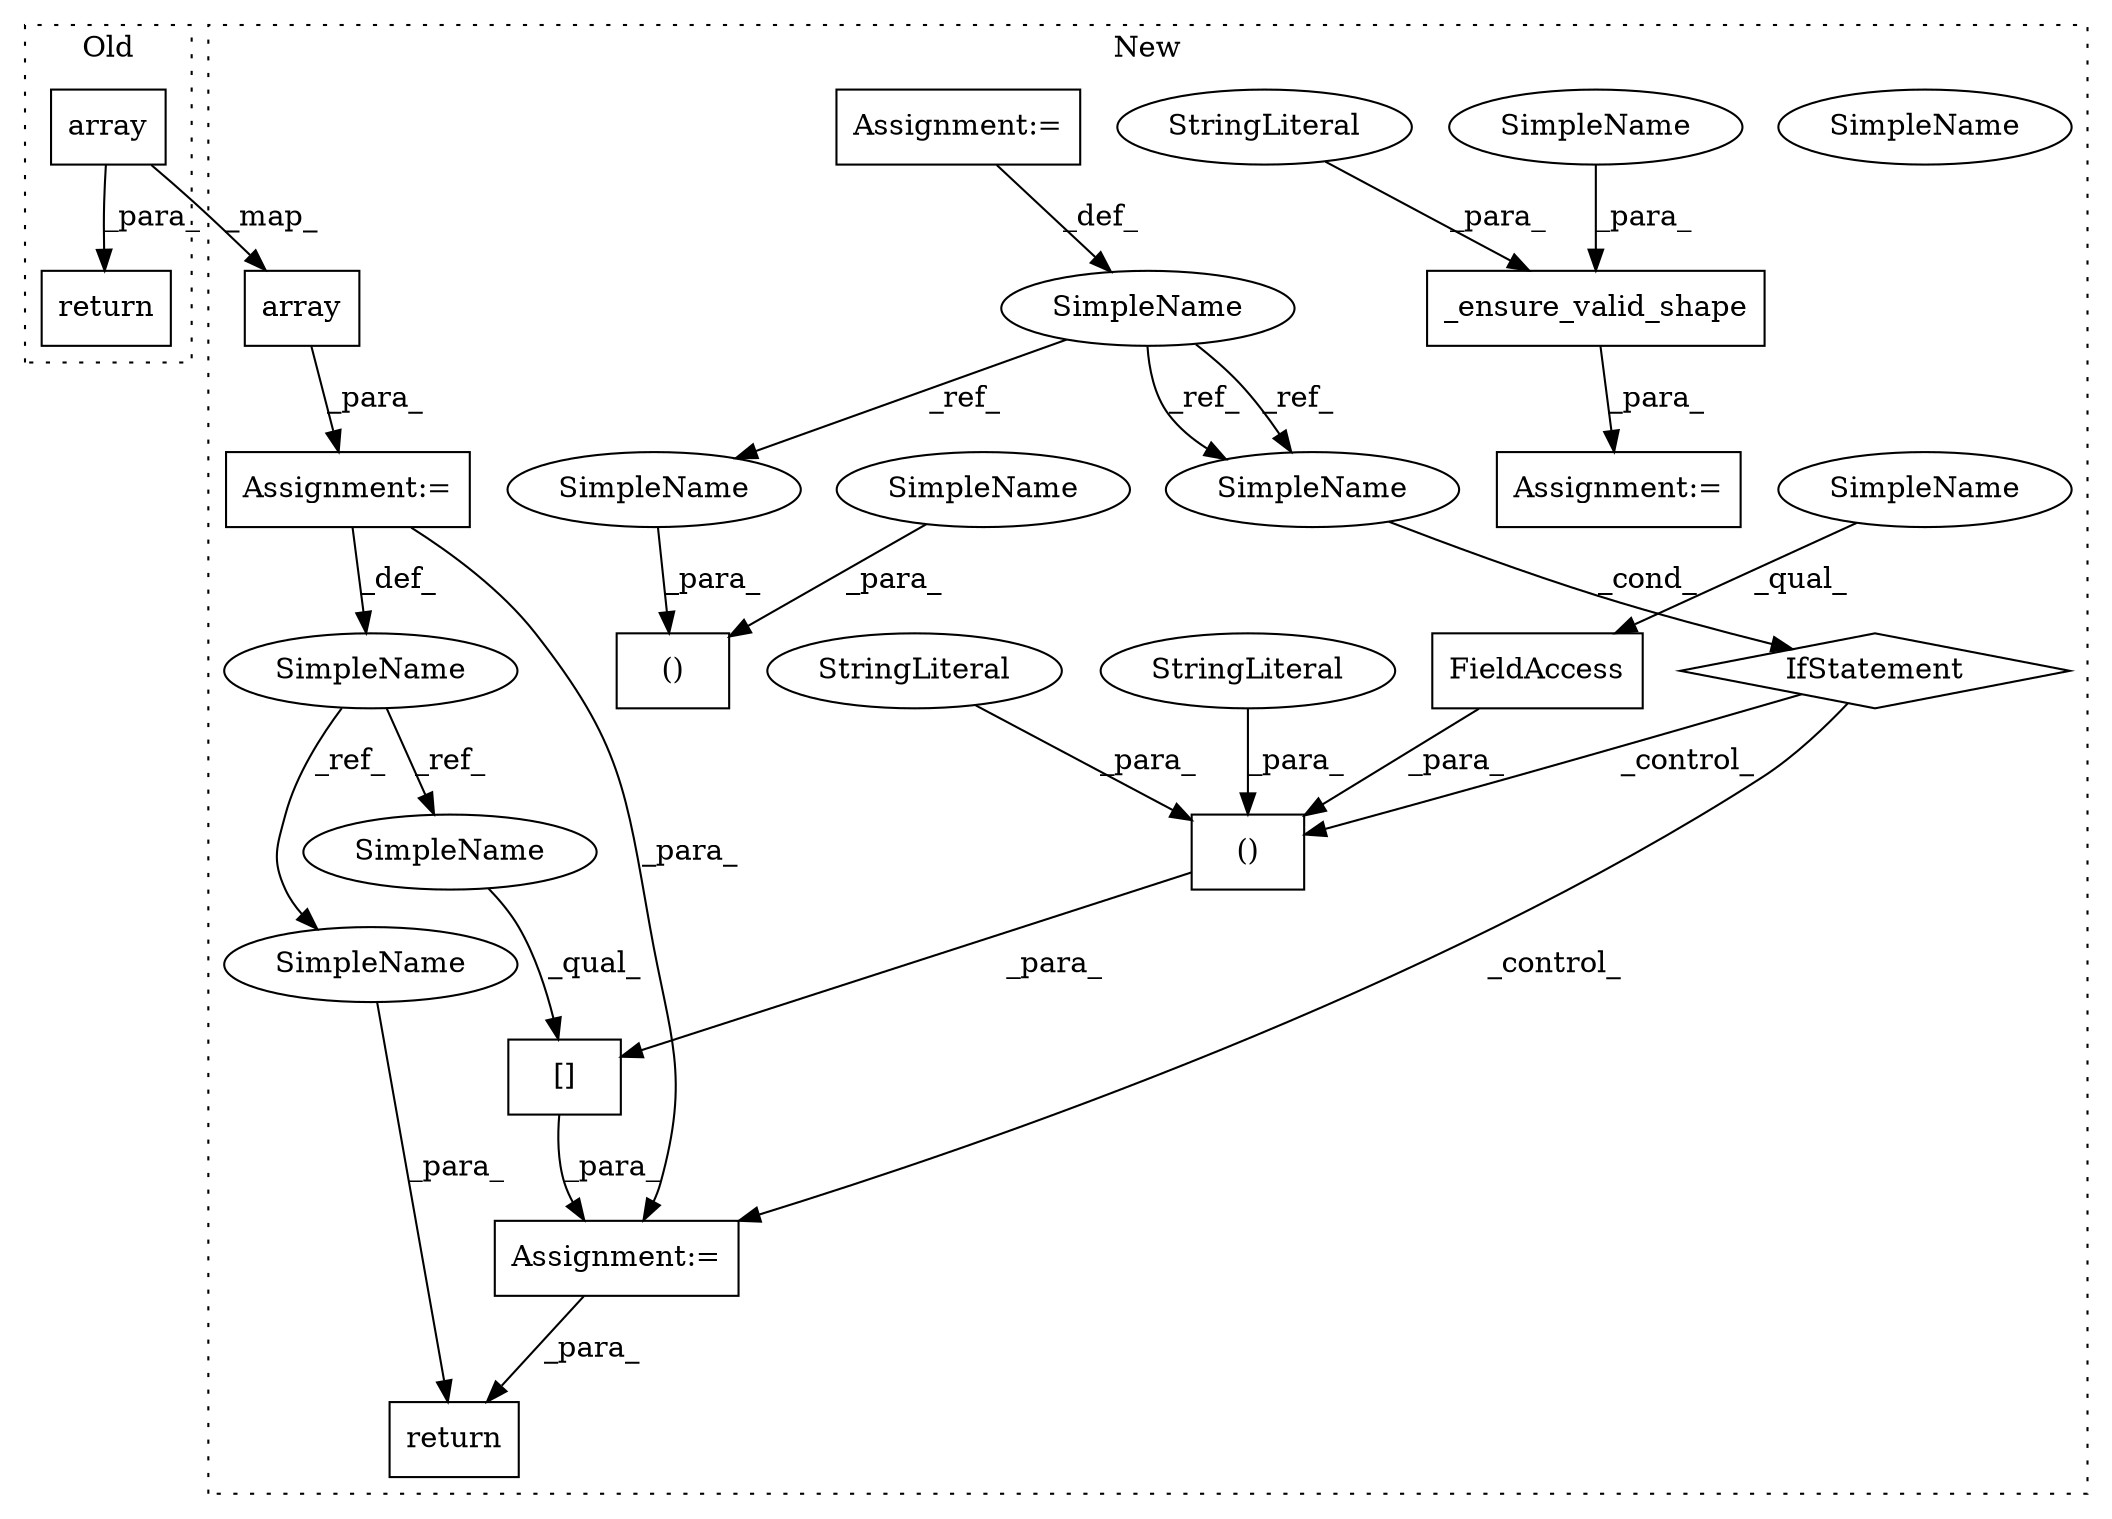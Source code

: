 digraph G {
subgraph cluster0 {
1 [label="array" a="32" s="9438,9458" l="6,1" shape="box"];
4 [label="return" a="41" s="9425" l="7" shape="box"];
label = "Old";
style="dotted";
}
subgraph cluster1 {
2 [label="array" a="32" s="10427,10447" l="6,1" shape="box"];
3 [label="Assignment:=" a="7" s="10420" l="1" shape="box"];
5 [label="return" a="41" s="10580" l="7" shape="box"];
6 [label="()" a="106" s="10495" l="71" shape="box"];
7 [label="FieldAccess" a="22" s="10495" l="13" shape="box"];
8 [label="[]" a="2" s="10481,10566" l="14,2" shape="box"];
9 [label="SimpleName" a="42" s="9964" l="6" shape="ellipse"];
10 [label="IfStatement" a="25" s="10454,10464" l="4,2" shape="diamond"];
11 [label="()" a="106" s="10230" l="24" shape="box"];
12 [label="_ensure_valid_shape" a="32" s="10256,10320" l="20,1" shape="box"];
13 [label="SimpleName" a="42" s="10414" l="6" shape="ellipse"];
14 [label="SimpleName" a="42" s="10458" l="6" shape="ellipse"];
15 [label="StringLiteral" a="45" s="10550" l="16" shape="ellipse"];
16 [label="StringLiteral" a="45" s="10521" l="16" shape="ellipse"];
17 [label="Assignment:=" a="7" s="10254" l="2" shape="box"];
18 [label="Assignment:=" a="7" s="9964" l="6" shape="box"];
19 [label="StringLiteral" a="45" s="10282" l="38" shape="ellipse"];
20 [label="Assignment:=" a="7" s="10480" l="1" shape="box"];
21 [label="SimpleName" a="42" s="10587" l="6" shape="ellipse"];
22 [label="SimpleName" a="42" s="10481" l="6" shape="ellipse"];
23 [label="SimpleName" a="42" s="10230" l="5" shape="ellipse"];
24 [label="SimpleName" a="42" s="10276" l="5" shape="ellipse"];
25 [label="SimpleName" a="42" s="10495" l="5" shape="ellipse"];
26 [label="SimpleName" a="42" s="10248" l="6" shape="ellipse"];
27 [label="SimpleName" a="42" s="10458" l="6" shape="ellipse"];
label = "New";
style="dotted";
}
1 -> 4 [label="_para_"];
1 -> 2 [label="_map_"];
2 -> 3 [label="_para_"];
3 -> 13 [label="_def_"];
3 -> 20 [label="_para_"];
6 -> 8 [label="_para_"];
7 -> 6 [label="_para_"];
8 -> 20 [label="_para_"];
9 -> 27 [label="_ref_"];
9 -> 26 [label="_ref_"];
9 -> 27 [label="_ref_"];
10 -> 6 [label="_control_"];
10 -> 20 [label="_control_"];
12 -> 17 [label="_para_"];
13 -> 22 [label="_ref_"];
13 -> 21 [label="_ref_"];
15 -> 6 [label="_para_"];
16 -> 6 [label="_para_"];
18 -> 9 [label="_def_"];
19 -> 12 [label="_para_"];
20 -> 5 [label="_para_"];
21 -> 5 [label="_para_"];
22 -> 8 [label="_qual_"];
23 -> 11 [label="_para_"];
24 -> 12 [label="_para_"];
25 -> 7 [label="_qual_"];
26 -> 11 [label="_para_"];
27 -> 10 [label="_cond_"];
}